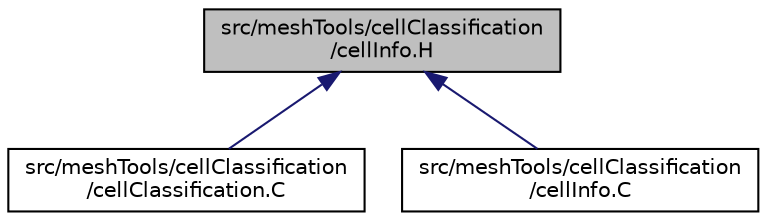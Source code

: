 digraph "src/meshTools/cellClassification/cellInfo.H"
{
  bgcolor="transparent";
  edge [fontname="Helvetica",fontsize="10",labelfontname="Helvetica",labelfontsize="10"];
  node [fontname="Helvetica",fontsize="10",shape=record];
  Node237 [label="src/meshTools/cellClassification\l/cellInfo.H",height=0.2,width=0.4,color="black", fillcolor="grey75", style="filled", fontcolor="black"];
  Node237 -> Node238 [dir="back",color="midnightblue",fontsize="10",style="solid",fontname="Helvetica"];
  Node238 [label="src/meshTools/cellClassification\l/cellClassification.C",height=0.2,width=0.4,color="black",URL="$a08099.html"];
  Node237 -> Node239 [dir="back",color="midnightblue",fontsize="10",style="solid",fontname="Helvetica"];
  Node239 [label="src/meshTools/cellClassification\l/cellInfo.C",height=0.2,width=0.4,color="black",URL="$a08105.html"];
}
